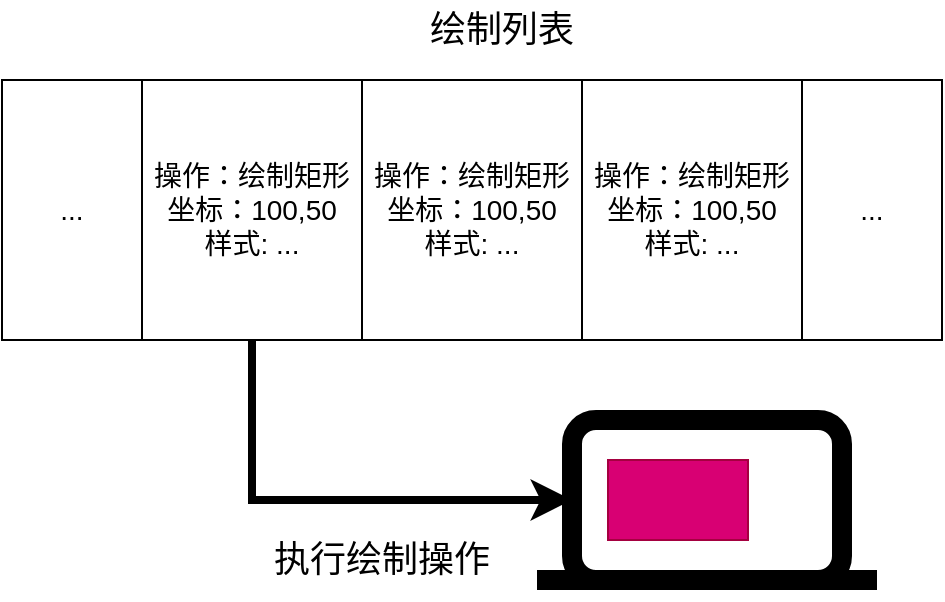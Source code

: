 <mxfile>
    <diagram id="iSy7V3vojYhYFgY1wen1" name="第 1 页">
        <mxGraphModel dx="665" dy="555" grid="1" gridSize="10" guides="1" tooltips="1" connect="1" arrows="1" fold="1" page="1" pageScale="1" pageWidth="827" pageHeight="1169" math="0" shadow="0">
            <root>
                <mxCell id="0"/>
                <mxCell id="1" parent="0"/>
                <mxCell id="2" value="..." style="rounded=0;whiteSpace=wrap;html=1;fontSize=14;" vertex="1" parent="1">
                    <mxGeometry x="40" y="100" width="70" height="130" as="geometry"/>
                </mxCell>
                <mxCell id="4" value="操作：绘制矩形&lt;br style=&quot;font-size: 14px;&quot;&gt;坐标：100,50&lt;br style=&quot;font-size: 14px;&quot;&gt;样式: ..." style="rounded=0;whiteSpace=wrap;html=1;fontSize=14;" vertex="1" parent="1">
                    <mxGeometry x="110" y="100" width="110" height="130" as="geometry"/>
                </mxCell>
                <mxCell id="5" value="操作：绘制矩形&lt;br style=&quot;font-size: 14px;&quot;&gt;坐标：100,50&lt;br style=&quot;font-size: 14px;&quot;&gt;样式: ..." style="rounded=0;whiteSpace=wrap;html=1;fontSize=14;" vertex="1" parent="1">
                    <mxGeometry x="220" y="100" width="110" height="130" as="geometry"/>
                </mxCell>
                <mxCell id="6" value="操作：绘制矩形&lt;br style=&quot;font-size: 14px;&quot;&gt;坐标：100,50&lt;br style=&quot;font-size: 14px;&quot;&gt;样式: ..." style="rounded=0;whiteSpace=wrap;html=1;fontSize=14;" vertex="1" parent="1">
                    <mxGeometry x="330" y="100" width="110" height="130" as="geometry"/>
                </mxCell>
                <mxCell id="7" value="..." style="rounded=0;whiteSpace=wrap;html=1;fontSize=14;" vertex="1" parent="1">
                    <mxGeometry x="440" y="100" width="70" height="130" as="geometry"/>
                </mxCell>
                <mxCell id="8" value="绘制列表" style="text;html=1;strokeColor=none;fillColor=none;align=center;verticalAlign=middle;whiteSpace=wrap;rounded=0;fontSize=18;" vertex="1" parent="1">
                    <mxGeometry x="240" y="60" width="100" height="30" as="geometry"/>
                </mxCell>
                <mxCell id="9" value="" style="rounded=1;whiteSpace=wrap;html=1;fontSize=14;strokeWidth=10;" vertex="1" parent="1">
                    <mxGeometry x="325" y="270" width="135" height="80" as="geometry"/>
                </mxCell>
                <mxCell id="11" value="" style="endArrow=none;html=1;fontSize=14;strokeWidth=10;" edge="1" parent="1">
                    <mxGeometry width="50" height="50" relative="1" as="geometry">
                        <mxPoint x="307.5" y="350" as="sourcePoint"/>
                        <mxPoint x="477.5" y="350" as="targetPoint"/>
                    </mxGeometry>
                </mxCell>
                <mxCell id="12" value="" style="rounded=0;whiteSpace=wrap;html=1;fontSize=14;fillColor=#d80073;fontColor=#ffffff;strokeColor=#A50040;" vertex="1" parent="1">
                    <mxGeometry x="343" y="290" width="70" height="40" as="geometry"/>
                </mxCell>
                <mxCell id="13" value="" style="edgeStyle=segmentEdgeStyle;endArrow=classic;html=1;curved=0;rounded=0;endSize=8;startSize=8;strokeWidth=4;fontSize=18;entryX=0;entryY=0.5;entryDx=0;entryDy=0;exitX=0.5;exitY=1;exitDx=0;exitDy=0;" edge="1" parent="1" source="4" target="9">
                    <mxGeometry width="50" height="50" relative="1" as="geometry">
                        <mxPoint x="140" y="260" as="sourcePoint"/>
                        <mxPoint x="190" y="210" as="targetPoint"/>
                        <Array as="points">
                            <mxPoint x="165" y="310"/>
                        </Array>
                    </mxGeometry>
                </mxCell>
                <mxCell id="14" value="执行绘制操作" style="text;html=1;strokeColor=none;fillColor=none;align=center;verticalAlign=middle;whiteSpace=wrap;rounded=0;strokeWidth=10;fontSize=18;" vertex="1" parent="1">
                    <mxGeometry x="160" y="320" width="140" height="40" as="geometry"/>
                </mxCell>
            </root>
        </mxGraphModel>
    </diagram>
</mxfile>